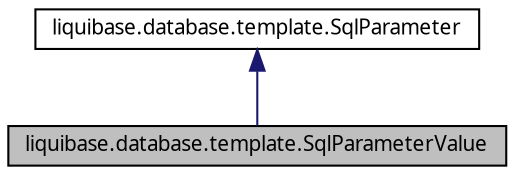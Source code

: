 digraph G
{
  edge [fontname="FreeSans.ttf",fontsize=10,labelfontname="FreeSans.ttf",labelfontsize=10];
  node [fontname="FreeSans.ttf",fontsize=10,shape=record];
  Node1 [label="liquibase.database.template.SqlParameterValue",height=0.2,width=0.4,color="black", fillcolor="grey75", style="filled" fontcolor="black"];
  Node2 -> Node1 [dir=back,color="midnightblue",fontsize=10,style="solid",fontname="FreeSans.ttf"];
  Node2 [label="liquibase.database.template.SqlParameter",height=0.2,width=0.4,color="black", fillcolor="white", style="filled",URL="$classliquibase_1_1database_1_1template_1_1_sql_parameter.html",tooltip="Object to represent a SQL parameter definition."];
}
